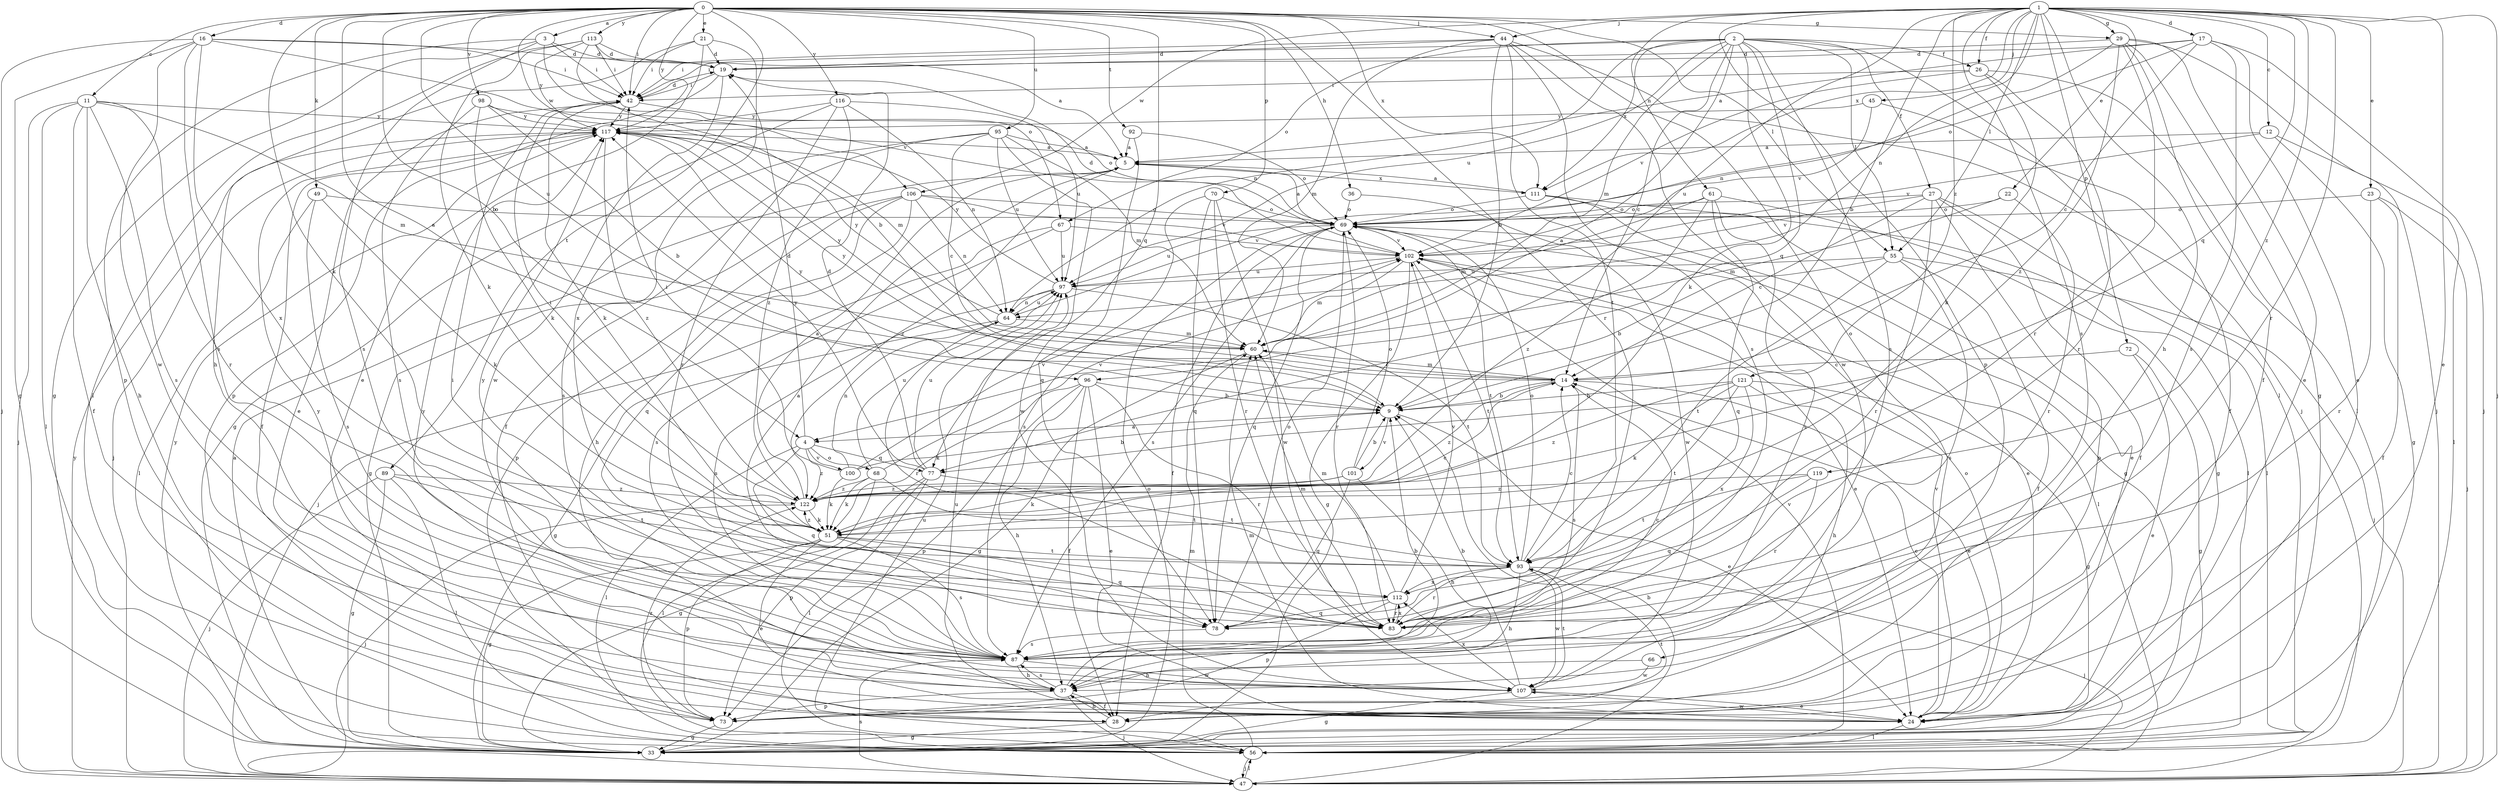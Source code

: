 strict digraph  {
0;
1;
2;
3;
4;
5;
9;
11;
12;
14;
16;
17;
19;
21;
22;
23;
24;
26;
27;
28;
29;
33;
36;
37;
42;
44;
45;
47;
49;
51;
55;
56;
60;
61;
64;
66;
67;
68;
69;
70;
72;
73;
77;
78;
83;
87;
89;
92;
93;
95;
96;
97;
98;
100;
101;
102;
106;
107;
111;
112;
113;
116;
117;
119;
121;
122;
0 -> 3  [label=a];
0 -> 4  [label=a];
0 -> 9  [label=b];
0 -> 11  [label=c];
0 -> 16  [label=d];
0 -> 21  [label=e];
0 -> 29  [label=g];
0 -> 36  [label=h];
0 -> 42  [label=i];
0 -> 44  [label=j];
0 -> 49  [label=k];
0 -> 51  [label=k];
0 -> 55  [label=l];
0 -> 66  [label=o];
0 -> 70  [label=p];
0 -> 77  [label=q];
0 -> 83  [label=r];
0 -> 89  [label=t];
0 -> 92  [label=t];
0 -> 95  [label=u];
0 -> 96  [label=u];
0 -> 98  [label=v];
0 -> 106  [label=w];
0 -> 111  [label=x];
0 -> 113  [label=y];
0 -> 116  [label=y];
0 -> 117  [label=y];
1 -> 9  [label=b];
1 -> 12  [label=c];
1 -> 17  [label=d];
1 -> 22  [label=e];
1 -> 23  [label=e];
1 -> 24  [label=e];
1 -> 26  [label=f];
1 -> 29  [label=g];
1 -> 37  [label=h];
1 -> 44  [label=j];
1 -> 45  [label=j];
1 -> 47  [label=j];
1 -> 55  [label=l];
1 -> 61  [label=n];
1 -> 64  [label=n];
1 -> 72  [label=p];
1 -> 73  [label=p];
1 -> 77  [label=q];
1 -> 83  [label=r];
1 -> 87  [label=s];
1 -> 96  [label=u];
1 -> 106  [label=w];
1 -> 111  [label=x];
1 -> 119  [label=z];
1 -> 121  [label=z];
2 -> 4  [label=a];
2 -> 14  [label=c];
2 -> 26  [label=f];
2 -> 27  [label=f];
2 -> 42  [label=i];
2 -> 51  [label=k];
2 -> 55  [label=l];
2 -> 56  [label=l];
2 -> 60  [label=m];
2 -> 64  [label=n];
2 -> 67  [label=o];
2 -> 77  [label=q];
2 -> 87  [label=s];
2 -> 97  [label=u];
2 -> 111  [label=x];
3 -> 19  [label=d];
3 -> 33  [label=g];
3 -> 42  [label=i];
3 -> 67  [label=o];
3 -> 73  [label=p];
3 -> 87  [label=s];
4 -> 19  [label=d];
4 -> 56  [label=l];
4 -> 68  [label=o];
4 -> 77  [label=q];
4 -> 78  [label=q];
4 -> 100  [label=v];
4 -> 122  [label=z];
5 -> 111  [label=x];
5 -> 122  [label=z];
9 -> 4  [label=a];
9 -> 24  [label=e];
9 -> 101  [label=v];
9 -> 117  [label=y];
11 -> 28  [label=f];
11 -> 37  [label=h];
11 -> 47  [label=j];
11 -> 56  [label=l];
11 -> 60  [label=m];
11 -> 83  [label=r];
11 -> 87  [label=s];
11 -> 117  [label=y];
12 -> 5  [label=a];
12 -> 33  [label=g];
12 -> 56  [label=l];
12 -> 102  [label=v];
14 -> 9  [label=b];
14 -> 24  [label=e];
14 -> 60  [label=m];
14 -> 87  [label=s];
14 -> 117  [label=y];
14 -> 122  [label=z];
16 -> 19  [label=d];
16 -> 33  [label=g];
16 -> 42  [label=i];
16 -> 47  [label=j];
16 -> 87  [label=s];
16 -> 102  [label=v];
16 -> 107  [label=w];
16 -> 112  [label=x];
17 -> 5  [label=a];
17 -> 14  [label=c];
17 -> 19  [label=d];
17 -> 24  [label=e];
17 -> 47  [label=j];
17 -> 69  [label=o];
17 -> 87  [label=s];
19 -> 42  [label=i];
19 -> 73  [label=p];
19 -> 107  [label=w];
21 -> 19  [label=d];
21 -> 24  [label=e];
21 -> 37  [label=h];
21 -> 42  [label=i];
21 -> 112  [label=x];
22 -> 60  [label=m];
22 -> 69  [label=o];
22 -> 83  [label=r];
23 -> 28  [label=f];
23 -> 47  [label=j];
23 -> 69  [label=o];
23 -> 83  [label=r];
24 -> 14  [label=c];
24 -> 56  [label=l];
24 -> 60  [label=m];
24 -> 69  [label=o];
24 -> 97  [label=u];
24 -> 102  [label=v];
24 -> 107  [label=w];
26 -> 42  [label=i];
26 -> 51  [label=k];
26 -> 56  [label=l];
26 -> 83  [label=r];
26 -> 102  [label=v];
27 -> 14  [label=c];
27 -> 28  [label=f];
27 -> 56  [label=l];
27 -> 69  [label=o];
27 -> 73  [label=p];
27 -> 83  [label=r];
27 -> 102  [label=v];
28 -> 33  [label=g];
28 -> 37  [label=h];
29 -> 19  [label=d];
29 -> 24  [label=e];
29 -> 28  [label=f];
29 -> 33  [label=g];
29 -> 47  [label=j];
29 -> 64  [label=n];
29 -> 83  [label=r];
29 -> 122  [label=z];
33 -> 5  [label=a];
33 -> 69  [label=o];
33 -> 117  [label=y];
36 -> 69  [label=o];
36 -> 107  [label=w];
37 -> 9  [label=b];
37 -> 28  [label=f];
37 -> 47  [label=j];
37 -> 73  [label=p];
37 -> 87  [label=s];
37 -> 117  [label=y];
42 -> 19  [label=d];
42 -> 24  [label=e];
42 -> 51  [label=k];
42 -> 69  [label=o];
42 -> 117  [label=y];
44 -> 9  [label=b];
44 -> 19  [label=d];
44 -> 42  [label=i];
44 -> 47  [label=j];
44 -> 60  [label=m];
44 -> 87  [label=s];
44 -> 93  [label=t];
44 -> 107  [label=w];
45 -> 28  [label=f];
45 -> 102  [label=v];
45 -> 117  [label=y];
47 -> 9  [label=b];
47 -> 56  [label=l];
47 -> 87  [label=s];
47 -> 117  [label=y];
49 -> 51  [label=k];
49 -> 56  [label=l];
49 -> 69  [label=o];
49 -> 87  [label=s];
51 -> 14  [label=c];
51 -> 24  [label=e];
51 -> 33  [label=g];
51 -> 73  [label=p];
51 -> 78  [label=q];
51 -> 87  [label=s];
51 -> 93  [label=t];
51 -> 122  [label=z];
55 -> 9  [label=b];
55 -> 28  [label=f];
55 -> 47  [label=j];
55 -> 87  [label=s];
55 -> 93  [label=t];
55 -> 97  [label=u];
56 -> 47  [label=j];
56 -> 60  [label=m];
56 -> 97  [label=u];
56 -> 102  [label=v];
60 -> 14  [label=c];
60 -> 33  [label=g];
60 -> 117  [label=y];
61 -> 33  [label=g];
61 -> 60  [label=m];
61 -> 69  [label=o];
61 -> 78  [label=q];
61 -> 87  [label=s];
61 -> 122  [label=z];
64 -> 33  [label=g];
64 -> 60  [label=m];
64 -> 83  [label=r];
64 -> 97  [label=u];
64 -> 117  [label=y];
66 -> 37  [label=h];
66 -> 107  [label=w];
67 -> 47  [label=j];
67 -> 87  [label=s];
67 -> 97  [label=u];
67 -> 102  [label=v];
68 -> 51  [label=k];
68 -> 56  [label=l];
68 -> 93  [label=t];
68 -> 97  [label=u];
68 -> 102  [label=v];
68 -> 122  [label=z];
69 -> 5  [label=a];
69 -> 24  [label=e];
69 -> 28  [label=f];
69 -> 78  [label=q];
69 -> 83  [label=r];
69 -> 87  [label=s];
69 -> 93  [label=t];
69 -> 97  [label=u];
69 -> 102  [label=v];
70 -> 69  [label=o];
70 -> 78  [label=q];
70 -> 83  [label=r];
70 -> 87  [label=s];
70 -> 107  [label=w];
72 -> 14  [label=c];
72 -> 24  [label=e];
72 -> 33  [label=g];
73 -> 33  [label=g];
73 -> 93  [label=t];
73 -> 122  [label=z];
77 -> 19  [label=d];
77 -> 33  [label=g];
77 -> 56  [label=l];
77 -> 73  [label=p];
77 -> 93  [label=t];
77 -> 97  [label=u];
77 -> 117  [label=y];
78 -> 69  [label=o];
78 -> 87  [label=s];
83 -> 5  [label=a];
83 -> 60  [label=m];
83 -> 112  [label=x];
83 -> 117  [label=y];
87 -> 14  [label=c];
87 -> 37  [label=h];
87 -> 42  [label=i];
87 -> 107  [label=w];
89 -> 33  [label=g];
89 -> 47  [label=j];
89 -> 56  [label=l];
89 -> 93  [label=t];
89 -> 122  [label=z];
92 -> 5  [label=a];
92 -> 69  [label=o];
92 -> 78  [label=q];
93 -> 14  [label=c];
93 -> 37  [label=h];
93 -> 47  [label=j];
93 -> 69  [label=o];
93 -> 83  [label=r];
93 -> 107  [label=w];
93 -> 112  [label=x];
95 -> 5  [label=a];
95 -> 14  [label=c];
95 -> 28  [label=f];
95 -> 60  [label=m];
95 -> 87  [label=s];
95 -> 97  [label=u];
95 -> 107  [label=w];
96 -> 9  [label=b];
96 -> 24  [label=e];
96 -> 28  [label=f];
96 -> 37  [label=h];
96 -> 51  [label=k];
96 -> 73  [label=p];
96 -> 83  [label=r];
97 -> 64  [label=n];
97 -> 87  [label=s];
97 -> 93  [label=t];
97 -> 117  [label=y];
98 -> 9  [label=b];
98 -> 51  [label=k];
98 -> 60  [label=m];
98 -> 87  [label=s];
98 -> 117  [label=y];
100 -> 9  [label=b];
100 -> 42  [label=i];
100 -> 51  [label=k];
100 -> 64  [label=n];
100 -> 102  [label=v];
101 -> 9  [label=b];
101 -> 37  [label=h];
101 -> 51  [label=k];
101 -> 69  [label=o];
101 -> 78  [label=q];
101 -> 122  [label=z];
102 -> 19  [label=d];
102 -> 24  [label=e];
102 -> 33  [label=g];
102 -> 56  [label=l];
102 -> 60  [label=m];
102 -> 93  [label=t];
102 -> 97  [label=u];
106 -> 33  [label=g];
106 -> 37  [label=h];
106 -> 64  [label=n];
106 -> 69  [label=o];
106 -> 73  [label=p];
106 -> 78  [label=q];
106 -> 102  [label=v];
107 -> 9  [label=b];
107 -> 24  [label=e];
107 -> 33  [label=g];
107 -> 93  [label=t];
107 -> 112  [label=x];
107 -> 117  [label=y];
111 -> 5  [label=a];
111 -> 24  [label=e];
111 -> 33  [label=g];
111 -> 56  [label=l];
111 -> 69  [label=o];
112 -> 60  [label=m];
112 -> 73  [label=p];
112 -> 78  [label=q];
112 -> 83  [label=r];
112 -> 102  [label=v];
113 -> 5  [label=a];
113 -> 9  [label=b];
113 -> 19  [label=d];
113 -> 42  [label=i];
113 -> 51  [label=k];
113 -> 56  [label=l];
113 -> 117  [label=y];
116 -> 33  [label=g];
116 -> 64  [label=n];
116 -> 83  [label=r];
116 -> 97  [label=u];
116 -> 117  [label=y];
116 -> 122  [label=z];
117 -> 5  [label=a];
117 -> 28  [label=f];
117 -> 47  [label=j];
117 -> 122  [label=z];
119 -> 78  [label=q];
119 -> 83  [label=r];
119 -> 93  [label=t];
119 -> 122  [label=z];
121 -> 9  [label=b];
121 -> 33  [label=g];
121 -> 37  [label=h];
121 -> 51  [label=k];
121 -> 93  [label=t];
121 -> 112  [label=x];
121 -> 122  [label=z];
122 -> 5  [label=a];
122 -> 42  [label=i];
122 -> 47  [label=j];
122 -> 51  [label=k];
}
